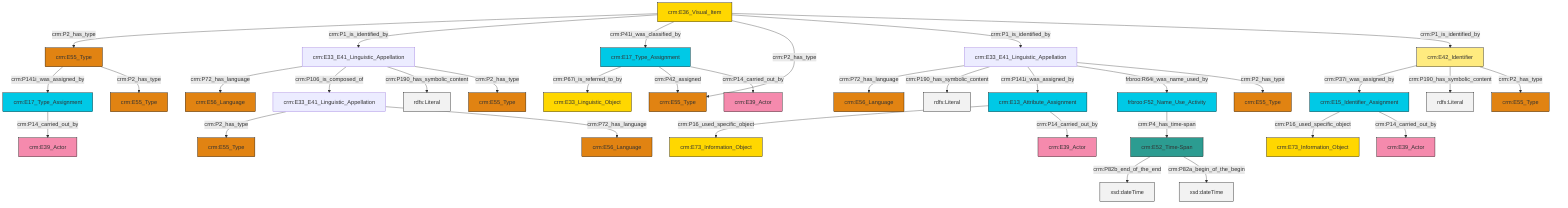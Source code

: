 graph TD
classDef Literal fill:#f2f2f2,stroke:#000000;
classDef CRM_Entity fill:#FFFFFF,stroke:#000000;
classDef Temporal_Entity fill:#00C9E6, stroke:#000000;
classDef Type fill:#E18312, stroke:#000000;
classDef Time-Span fill:#2C9C91, stroke:#000000;
classDef Appellation fill:#FFEB7F, stroke:#000000;
classDef Place fill:#008836, stroke:#000000;
classDef Persistent_Item fill:#B266B2, stroke:#000000;
classDef Conceptual_Object fill:#FFD700, stroke:#000000;
classDef Physical_Thing fill:#D2B48C, stroke:#000000;
classDef Actor fill:#f58aad, stroke:#000000;
classDef PC_Classes fill:#4ce600, stroke:#000000;
classDef Multi fill:#cccccc,stroke:#000000;

4["crm:E17_Type_Assignment"]:::Temporal_Entity -->|crm:P67i_is_referred_to_by| 5["crm:E33_Linguistic_Object"]:::Conceptual_Object
6["crm:E36_Visual_Item"]:::Conceptual_Object -->|crm:P2_has_type| 7["crm:E55_Type"]:::Type
4["crm:E17_Type_Assignment"]:::Temporal_Entity -->|crm:P42_assigned| 8["crm:E55_Type"]:::Type
12["crm:E33_E41_Linguistic_Appellation"]:::Default -->|crm:P72_has_language| 13["crm:E56_Language"]:::Type
6["crm:E36_Visual_Item"]:::Conceptual_Object -->|crm:P1_is_identified_by| 14["crm:E33_E41_Linguistic_Appellation"]:::Default
4["crm:E17_Type_Assignment"]:::Temporal_Entity -->|crm:P14_carried_out_by| 17["crm:E39_Actor"]:::Actor
12["crm:E33_E41_Linguistic_Appellation"]:::Default -->|crm:P190_has_symbolic_content| 18[rdfs:Literal]:::Literal
23["crm:E13_Attribute_Assignment"]:::Temporal_Entity -->|crm:P16_used_specific_object| 24["crm:E73_Information_Object"]:::Conceptual_Object
14["crm:E33_E41_Linguistic_Appellation"]:::Default -->|crm:P72_has_language| 28["crm:E56_Language"]:::Type
31["crm:E15_Identifier_Assignment"]:::Temporal_Entity -->|crm:P16_used_specific_object| 20["crm:E73_Information_Object"]:::Conceptual_Object
6["crm:E36_Visual_Item"]:::Conceptual_Object -->|crm:P41i_was_classified_by| 4["crm:E17_Type_Assignment"]:::Temporal_Entity
31["crm:E15_Identifier_Assignment"]:::Temporal_Entity -->|crm:P14_carried_out_by| 35["crm:E39_Actor"]:::Actor
7["crm:E55_Type"]:::Type -->|crm:P141i_was_assigned_by| 36["crm:E17_Type_Assignment"]:::Temporal_Entity
6["crm:E36_Visual_Item"]:::Conceptual_Object -->|crm:P2_has_type| 8["crm:E55_Type"]:::Type
23["crm:E13_Attribute_Assignment"]:::Temporal_Entity -->|crm:P14_carried_out_by| 26["crm:E39_Actor"]:::Actor
39["crm:E42_Identifier"]:::Appellation -->|crm:P37i_was_assigned_by| 31["crm:E15_Identifier_Assignment"]:::Temporal_Entity
7["crm:E55_Type"]:::Type -->|crm:P2_has_type| 9["crm:E55_Type"]:::Type
39["crm:E42_Identifier"]:::Appellation -->|crm:P190_has_symbolic_content| 42[rdfs:Literal]:::Literal
6["crm:E36_Visual_Item"]:::Conceptual_Object -->|crm:P1_is_identified_by| 12["crm:E33_E41_Linguistic_Appellation"]:::Default
37["crm:E52_Time-Span"]:::Time-Span -->|crm:P82b_end_of_the_end| 47[xsd:dateTime]:::Literal
12["crm:E33_E41_Linguistic_Appellation"]:::Default -->|crm:P141i_was_assigned_by| 23["crm:E13_Attribute_Assignment"]:::Temporal_Entity
14["crm:E33_E41_Linguistic_Appellation"]:::Default -->|crm:P106_is_composed_of| 32["crm:E33_E41_Linguistic_Appellation"]:::Default
14["crm:E33_E41_Linguistic_Appellation"]:::Default -->|crm:P190_has_symbolic_content| 55[rdfs:Literal]:::Literal
12["crm:E33_E41_Linguistic_Appellation"]:::Default -->|frbroo:R64i_was_name_used_by| 0["frbroo:F52_Name_Use_Activity"]:::Temporal_Entity
32["crm:E33_E41_Linguistic_Appellation"]:::Default -->|crm:P2_has_type| 15["crm:E55_Type"]:::Type
36["crm:E17_Type_Assignment"]:::Temporal_Entity -->|crm:P14_carried_out_by| 45["crm:E39_Actor"]:::Actor
32["crm:E33_E41_Linguistic_Appellation"]:::Default -->|crm:P72_has_language| 29["crm:E56_Language"]:::Type
0["frbroo:F52_Name_Use_Activity"]:::Temporal_Entity -->|crm:P4_has_time-span| 37["crm:E52_Time-Span"]:::Time-Span
12["crm:E33_E41_Linguistic_Appellation"]:::Default -->|crm:P2_has_type| 53["crm:E55_Type"]:::Type
39["crm:E42_Identifier"]:::Appellation -->|crm:P2_has_type| 43["crm:E55_Type"]:::Type
6["crm:E36_Visual_Item"]:::Conceptual_Object -->|crm:P1_is_identified_by| 39["crm:E42_Identifier"]:::Appellation
37["crm:E52_Time-Span"]:::Time-Span -->|crm:P82a_begin_of_the_begin| 63[xsd:dateTime]:::Literal
14["crm:E33_E41_Linguistic_Appellation"]:::Default -->|crm:P2_has_type| 2["crm:E55_Type"]:::Type